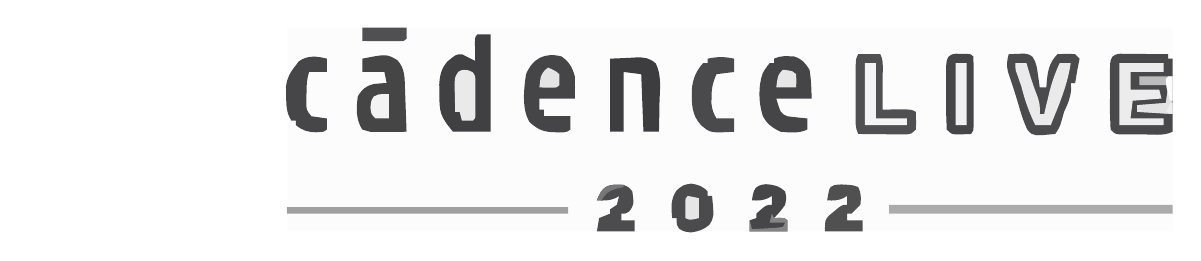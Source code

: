 
\definecolor{cFCFCFC}{RGB}{252,252,252}
\definecolor{c49494B}{RGB}{73,73,75}
\definecolor{c404042}{RGB}{64,64,66}
\definecolor{c4B4B4D}{RGB}{75,75,77}
\definecolor{c505052}{RGB}{80,80,82}
\definecolor{c454546}{RGB}{69,69,70}
\definecolor{c454547}{RGB}{69,69,71}
\definecolor{cABABAC}{RGB}{171,171,172}
\definecolor{c3D3D3F}{RGB}{61,61,63}
\definecolor{c464648}{RGB}{70,70,72}
\definecolor{cA0A0A0}{RGB}{160,160,160}
\definecolor{c4A4A4C}{RGB}{74,74,76}
\definecolor{cECECEC}{RGB}{236,236,236}
\definecolor{cEAEAEA}{RGB}{234,234,234}
\definecolor{c4C4C4E}{RGB}{76,76,78}
\definecolor{c505051}{RGB}{80,80,81}
\definecolor{cF4F4F4}{RGB}{244,244,244}
\definecolor{cF0F0F0}{RGB}{240,240,240}
\definecolor{cBCBCBD}{RGB}{188,188,189}
\definecolor{cF3F3F3}{RGB}{243,243,243}
\definecolor{cE4E4E4}{RGB}{228,228,228}
\definecolor{cE7E7E7}{RGB}{231,231,231}
\definecolor{cE6E6E6}{RGB}{230,230,230}
\definecolor{cE3E3E4}{RGB}{227,227,228}
\definecolor{c848485}{RGB}{132,132,133}
\definecolor{c777778}{RGB}{119,119,120}
\definecolor{cEEEEEE}{RGB}{238,238,238}


\def \globalscale {1.0}
\begin{tikzpicture}[y=0.80pt, x=0.80pt, yscale=-\globalscale, xscale=\globalscale, inner sep=0pt, outer sep=0pt]
\path[shift={(0,0)},fill=cFCFCFC] (0.0,0.0) .. controls (132.0,0.0) and (264.0,0.0) .. (400.0,0.0) .. controls (400.0,30.36) and (400.0,60.72) .. (400.0,92.0) .. controls (268.0,92.0) and (136.0,92.0) .. (0.0,92.0) .. controls (0.0,61.64) and (0.0,31.28) .. (0.0,0.0) -- cycle;



\path[shift={(376.43,11.773)},fill=c49494B] (0.0,0.0) .. controls (1.492,0.016) and (1.492,0.016) .. (3.015,0.032) .. controls (4.63,0.041) and (4.63,0.041) .. (6.277,0.051) .. controls (7.405,0.068) and (8.533,0.085) .. (9.695,0.102) .. controls (11.398,0.116) and (11.398,0.116) .. (13.136,0.129) .. controls (15.948,0.153) and (18.759,0.186) .. (21.57,0.227) .. controls (21.57,0.887) and (21.57,1.547) .. (21.57,2.227) .. controls (22.23,2.227) and (22.89,2.227) .. (23.57,2.227) .. controls (23.57,13.117) and (23.57,24.007) .. (23.57,35.227) .. controls (19.451,37.286) and (14.096,36.412) .. (9.57,36.415) .. controls (8.451,36.427) and (7.332,36.439) .. (6.179,36.452) .. controls (4.578,36.455) and (4.578,36.455) .. (2.945,36.458) .. controls (1.963,36.462) and (0.98,36.466) .. (-0.032,36.47) .. controls (-2.43,36.227) and (-2.43,36.227) .. (-4.43,34.227) .. controls (-4.689,31.094) and (-4.689,31.094) .. (-4.696,27.102) .. controls (-4.698,26.399) and (-4.7,25.697) .. (-4.702,24.973) .. controls (-4.703,23.486) and (-4.699,22.0) .. (-4.691,20.514) .. controls (-4.68,18.236) and (-4.691,15.958) .. (-4.704,13.68) .. controls (-4.702,12.238) and (-4.7,10.795) .. (-4.696,9.352) .. controls (-4.694,8.035) and (-4.691,6.717) .. (-4.689,5.36) .. controls (-4.377,1.581) and (-3.887,0.363) .. (0.0,0.0) -- cycle;



\path[shift={(86.0,3.0)},fill=c404042] (0.0,0.0) .. controls (1.98,0.0) and (3.96,0.0) .. (6.0,0.0) .. controls (6.0,14.52) and (6.0,29.04) .. (6.0,44.0) .. controls (0.39,44.0) and (-5.22,44.0) .. (-11.0,44.0) .. controls (-16.903,36.916) and (-17.144,35.323) .. (-17.188,26.562) .. controls (-17.209,24.615) and (-17.209,24.615) .. (-17.23,22.629) .. controls (-16.966,18.468) and (-16.345,15.591) .. (-13.633,12.383) .. controls (-9.558,8.984) and (-9.558,8.984) .. (-6.875,9.062) .. controls (-4.917,10.042) and (-2.958,11.021) .. (-1.0,12.0) .. controls (-1.012,11.217) and (-1.023,10.435) .. (-1.035,9.629) .. controls (-1.044,8.617) and (-1.053,7.605) .. (-1.062,6.562) .. controls (-1.074,5.553) and (-1.086,4.544) .. (-1.098,3.504) .. controls (-1.0,1.0) and (-1.0,1.0) .. (0.0,0.0) -- cycle;



\path[shift={(326.0,12.0)},fill=c4B4B4D] (0.0,0.0) .. controls (1.437,-0.081) and (2.874,-0.139) .. (4.312,-0.188) .. controls (5.513,-0.24) and (5.513,-0.24) .. (6.738,-0.293) .. controls (9.0,0.0) and (9.0,0.0) .. (10.719,1.125) .. controls (12.5,3.732) and (12.752,6.076) .. (13.188,9.188) .. controls (13.346,10.274) and (13.505,11.361) .. (13.668,12.48) .. controls (13.777,13.312) and (13.887,14.143) .. (14.0,15.0) .. controls (14.99,15.0) and (15.98,15.0) .. (17.0,15.0) .. controls (17.037,14.408) and (17.075,13.817) .. (17.113,13.207) .. controls (17.546,8.003) and (18.132,3.868) .. (22.0,0.0) .. controls (27.736,-0.273) and (27.736,-0.273) .. (30.0,0.0) .. controls (30.66,0.66) and (31.32,1.32) .. (32.0,2.0) .. controls (31.688,4.25) and (31.688,4.25) .. (31.0,7.0) .. controls (30.661,8.999) and (30.326,10.999) .. (30.0,13.0) .. controls (29.34,13.0) and (28.68,13.0) .. (28.0,13.0) .. controls (28.062,13.846) and (28.124,14.691) .. (28.188,15.562) .. controls (27.966,19.629) and (26.684,22.308) .. (25.0,26.0) .. controls (24.474,27.856) and (24.474,27.856) .. (23.938,29.75) .. controls (23.0,33.0) and (23.0,33.0) .. (21.0,36.0) .. controls (18.504,36.469) and (18.504,36.469) .. (15.562,36.5) .. controls (14.11,36.546) and (14.11,36.546) .. (12.629,36.594) .. controls (10.0,36.0) and (10.0,36.0) .. (8.273,33.844) .. controls (6.965,30.921) and (5.958,28.074) .. (5.062,25.0) .. controls (4.025,21.461) and (2.98,17.939) .. (1.82,14.438) .. controls (1.446,13.303) and (1.073,12.169) .. (0.688,11.0) .. controls (0.341,9.969) and (-0.006,8.938) .. (-0.363,7.875) .. controls (-1.037,4.834) and (-0.846,2.968) .. (0.0,0.0) -- cycle;



\path[shift={(258.0,12.0)},fill=c505052] (0.0,0.0) .. controls (3.3,0.0) and (6.6,0.0) .. (10.0,0.0) .. controls (11.279,2.557) and (11.113,4.367) .. (11.098,7.227) .. controls (11.094,8.258) and (11.091,9.289) .. (11.088,10.352) .. controls (11.079,11.432) and (11.071,12.512) .. (11.062,13.625) .. controls (11.058,14.713) and (11.053,15.801) .. (11.049,16.922) .. controls (11.037,19.615) and (11.021,22.307) .. (11.0,25.0) .. controls (12.373,24.983) and (12.373,24.983) .. (13.773,24.965) .. controls (15.556,24.951) and (15.556,24.951) .. (17.375,24.938) .. controls (18.558,24.926) and (19.742,24.914) .. (20.961,24.902) .. controls (24.0,25.0) and (24.0,25.0) .. (26.0,26.0) .. controls (26.195,32.055) and (26.195,32.055) .. (26.0,34.0) .. controls (24.0,36.0) and (24.0,36.0) .. (21.57,36.227) .. controls (20.575,36.217) and (19.58,36.206) .. (18.555,36.195) .. controls (17.478,36.189) and (16.402,36.182) .. (15.293,36.176) .. controls (13.601,36.151) and (13.601,36.151) .. (11.875,36.125) .. controls (10.739,36.116) and (9.604,36.107) .. (8.434,36.098) .. controls (5.622,36.074) and (2.811,36.041) .. (0.0,36.0) .. controls (-1.503,32.994) and (-1.13,30.223) .. (-1.133,26.875) .. controls (-1.134,26.172) and (-1.135,25.47) .. (-1.136,24.746) .. controls (-1.136,23.259) and (-1.135,21.773) .. (-1.13,20.287) .. controls (-1.125,18.009) and (-1.13,15.731) .. (-1.137,13.453) .. controls (-1.136,12.01) and (-1.135,10.568) .. (-1.133,9.125) .. controls (-1.132,7.808) and (-1.131,6.49) .. (-1.129,5.133) .. controls (-1.0,2.0) and (-1.0,2.0) .. (0.0,0.0) -- cycle;



\path[shift={(49.875,14.688)},fill=c454546] (0.0,0.0) .. controls (3.524,3.835) and (3.26,8.23) .. (3.441,13.27) .. controls (3.483,14.381) and (3.525,15.493) .. (3.568,16.639) .. controls (3.608,17.789) and (3.647,18.94) .. (3.688,20.125) .. controls (3.731,21.295) and (3.774,22.465) .. (3.818,23.67) .. controls (3.924,26.551) and (4.026,29.431) .. (4.125,32.312) .. controls (1.167,32.339) and (-1.792,32.359) .. (-4.75,32.375) .. controls (-5.592,32.383) and (-6.434,32.392) .. (-7.301,32.4) .. controls (-8.106,32.404) and (-8.912,32.407) .. (-9.742,32.41) .. controls (-10.858,32.418) and (-10.858,32.418) .. (-11.996,32.426) .. controls (-13.875,32.312) and (-13.875,32.312) .. (-15.875,31.312) .. controls (-18.814,26.7) and (-18.617,21.584) .. (-17.875,16.312) .. controls (-15.822,13.105) and (-14.495,11.705) .. (-10.762,10.801) .. controls (-8.811,10.534) and (-6.841,10.412) .. (-4.875,10.312) .. controls (-5.205,8.662) and (-5.535,7.013) .. (-5.875,5.312) .. controls (-9.175,5.312) and (-12.475,5.312) .. (-15.875,5.312) .. controls (-15.875,3.333) and (-15.875,1.353) .. (-15.875,-0.688) .. controls (-4.84,-2.841) and (-4.84,-2.841) .. (0.0,0.0) -- cycle;



\path[shift={(229.0,13.0)},fill=c454547] (0.0,0.0) .. controls (3.815,1.272) and (4.824,2.648) .. (7.0,6.0) .. controls (7.797,10.355) and (7.821,14.557) .. (8.0,19.0) .. controls (2.72,19.0) and (-2.56,19.0) .. (-8.0,19.0) .. controls (-5.989,25.775) and (-5.989,25.775) .. (-3.0,27.0) .. controls (-1.463,27.225) and (0.08,27.408) .. (1.625,27.562) .. controls (2.442,27.646) and (3.26,27.73) .. (4.102,27.816) .. controls (5.041,27.907) and (5.041,27.907) .. (6.0,28.0) .. controls (6.0,29.65) and (6.0,31.3) .. (6.0,33.0) .. controls (2.319,34.841) and (-1.973,34.368) .. (-6.0,34.0) .. controls (-9.694,32.307) and (-12.252,30.491) .. (-14.102,26.805) .. controls (-15.996,20.891) and (-16.238,13.402) .. (-14.102,7.531) .. controls (-13.0,5.625) and (-13.0,5.625) .. (-11.0,3.0) .. controls (-10.34,3.0) and (-9.68,3.0) .. (-9.0,3.0) .. controls (-9.0,2.34) and (-9.0,1.68) .. (-9.0,1.0) .. controls (-6.01,-0.495) and (-3.3,-0.116) .. (0.0,0.0) -- cycle;



\path[shift={(124.0,13.0)},fill=c454547] (0.0,0.0) .. controls (3.426,2.372) and (4.957,5.0) .. (6.0,9.0) .. controls (6.154,12.353) and (6.09,15.639) .. (6.0,19.0) .. controls (0.72,19.0) and (-4.56,19.0) .. (-10.0,19.0) .. controls (-10.0,20.65) and (-10.0,22.3) .. (-10.0,24.0) .. controls (-9.34,24.0) and (-8.68,24.0) .. (-8.0,24.0) .. controls (-8.0,24.99) and (-8.0,25.98) .. (-8.0,27.0) .. controls (-4.04,27.0) and (-0.08,27.0) .. (4.0,27.0) .. controls (4.0,28.98) and (4.0,30.96) .. (4.0,33.0) .. controls (2.285,34.715) and (0.087,34.212) .. (-2.25,34.25) .. controls (-7.75,34.193) and (-10.607,33.31) .. (-14.586,29.469) .. controls (-17.989,23.527) and (-17.029,14.592) .. (-16.0,8.0) .. controls (-13.037,0.847) and (-7.517,-1.967) .. (0.0,0.0) -- cycle;



\path[shift={(272.0,80.0)},fill=cABABAC] (0.0,0.0) .. controls (42.24,0.0) and (84.48,0.0) .. (128.0,0.0) .. controls (128.0,1.32) and (128.0,2.64) .. (128.0,4.0) .. controls (85.76,4.0) and (43.52,4.0) .. (0.0,4.0) .. controls (0.0,2.68) and (0.0,1.36) .. (0.0,0.0) -- cycle;



\path[shift={(146.0,14.0)},fill=c3D3D3F] (0.0,0.0) .. controls (2.888,-0.124) and (5.775,-0.247) .. (8.75,-0.375) .. controls (9.653,-0.43) and (10.557,-0.484) .. (11.487,-0.54) .. controls (15.529,-0.625) and (17.395,-0.509) .. (20.562,2.156) .. controls (23.313,7.47) and (22.407,14.085) .. (22.25,19.875) .. controls (22.232,21.136) and (22.214,22.396) .. (22.195,23.695) .. controls (22.148,26.798) and (22.083,29.898) .. (22.0,33.0) .. controls (19.69,33.0) and (17.38,33.0) .. (15.0,33.0) .. controls (14.67,24.42) and (14.34,15.84) .. (14.0,7.0) .. controls (11.36,6.67) and (8.72,6.34) .. (6.0,6.0) .. controls (6.0,14.91) and (6.0,23.82) .. (6.0,33.0) .. controls (4.02,33.0) and (2.04,33.0) .. (0.0,33.0) .. controls (0.0,22.11) and (0.0,11.22) .. (0.0,0.0) -- cycle;



\path[shift={(302.129,11.77)},fill=c464648] (0.0,0.0) .. controls (0.803,0.014) and (1.606,0.028) .. (2.434,0.043) .. controls (3.642,0.053) and (3.642,0.053) .. (4.875,0.062) .. controls (6.871,0.231) and (6.871,0.231) .. (7.871,1.23) .. controls (7.972,3.74) and (8.011,6.221) .. (8.004,8.73) .. controls (8.005,9.481) and (8.006,10.232) .. (8.007,11.006) .. controls (8.008,12.596) and (8.006,14.187) .. (8.002,15.777) .. controls (7.996,18.22) and (8.001,20.663) .. (8.008,23.105) .. controls (8.007,24.647) and (8.006,26.189) .. (8.004,27.73) .. controls (8.006,28.466) and (8.008,29.201) .. (8.01,29.959) .. controls (7.986,35.115) and (7.986,35.115) .. (6.871,36.23) .. controls (4.875,36.398) and (4.875,36.398) .. (2.434,36.418) .. controls (1.631,36.432) and (0.827,36.446) .. (0.0,36.461) .. controls (-2.129,36.23) and (-2.129,36.23) .. (-4.129,34.23) .. controls (-4.388,31.098) and (-4.388,31.098) .. (-4.394,27.105) .. controls (-4.396,26.403) and (-4.398,25.7) .. (-4.4,24.976) .. controls (-4.402,23.49) and (-4.398,22.004) .. (-4.39,20.518) .. controls (-4.379,18.239) and (-4.389,15.962) .. (-4.402,13.684) .. controls (-4.401,12.241) and (-4.399,10.798) .. (-4.394,9.355) .. controls (-4.392,8.038) and (-4.39,6.721) .. (-4.388,5.363) .. controls (-4.095,1.822) and (-3.707,0.401) .. (0.0,0.0) -- cycle;



\path[shift={(0,81.0)},fill=cA0A0A0] (0.0,0.0) .. controls (41.91,0.0) and (83.82,0.0) .. (127.0,0.0) .. controls (127.0,0.99) and (127.0,1.98) .. (127.0,3.0) .. controls (85.09,3.0) and (43.18,3.0) .. (0.0,3.0) .. controls (0.0,2.01) and (0.0,1.02) .. (0.0,0.0) -- cycle;



\path[shift={(202.0,14.0)},fill=c4A4A4C] (0.0,0.0) .. controls (0.0,1.98) and (0.0,3.96) .. (0.0,6.0) .. controls (-2.64,6.33) and (-5.28,6.66) .. (-8.0,7.0) .. controls (-9.675,10.661) and (-10.272,13.542) .. (-10.25,17.562) .. controls (-10.255,18.492) and (-10.26,19.421) .. (-10.266,20.379) .. controls (-9.994,23.055) and (-9.361,24.704) .. (-8.0,27.0) .. controls (-5.36,27.0) and (-2.72,27.0) .. (0.0,27.0) .. controls (0.0,28.98) and (0.0,30.96) .. (0.0,33.0) .. controls (-10.797,33.566) and (-10.797,33.566) .. (-15.0,30.0) .. controls (-19.29,25.403) and (-19.236,20.214) .. (-19.156,14.211) .. controls (-18.818,9.422) and (-17.256,5.527) .. (-14.0,2.0) .. controls (-13.34,2.0) and (-12.68,2.0) .. (-12.0,2.0) .. controls (-12.0,1.34) and (-12.0,0.68) .. (-12.0,0.0) .. controls (-7.667,-0.928) and (-4.333,-0.928) .. (0.0,0.0) -- cycle;



\path[shift={(18.0,14.0)},fill=c464648] (0.0,0.0) .. controls (0.0,1.98) and (0.0,3.96) .. (0.0,6.0) .. controls (-2.64,6.0) and (-5.28,6.0) .. (-8.0,6.0) .. controls (-9.164,9.491) and (-9.168,12.323) .. (-9.188,16.0) .. controls (-9.209,17.856) and (-9.209,17.856) .. (-9.23,19.75) .. controls (-9.259,23.148) and (-9.259,23.148) .. (-7.0,26.0) .. controls (-3.432,26.736) and (-3.432,26.736) .. (0.0,27.0) .. controls (0.043,28.666) and (0.041,30.334) .. (0.0,32.0) .. controls (-1.0,33.0) and (-1.0,33.0) .. (-4.75,33.25) .. controls (-8.58,33.209) and (-10.961,32.469) .. (-14.0,30.0) .. controls (-14.0,29.34) and (-14.0,28.68) .. (-14.0,28.0) .. controls (-14.66,28.0) and (-15.32,28.0) .. (-16.0,28.0) .. controls (-18.353,24.291) and (-18.332,20.95) .. (-18.375,16.625) .. controls (-18.403,15.338) and (-18.432,14.052) .. (-18.461,12.727) .. controls (-17.932,8.449) and (-16.629,6.361) .. (-14.0,3.0) .. controls (-13.319,2.103) and (-13.319,2.103) .. (-12.625,1.188) .. controls (-8.774,-1.627) and (-4.393,-1.163) .. (0.0,0.0) -- cycle;



\path[shift={(182.562,70.438)},fill=c4B4B4D] (0.0,0.0) .. controls (3.46,0.566) and (5.03,1.058) .. (7.438,3.562) .. controls (7.438,4.223) and (7.438,4.883) .. (7.438,5.562) .. controls (8.098,5.562) and (8.758,5.562) .. (9.438,5.562) .. controls (10.334,15.045) and (10.334,15.045) .. (8.348,18.406) .. controls (5.626,20.89) and (3.357,21.573) .. (-0.25,22.062) .. controls (-3.562,21.562) and (-3.562,21.562) .. (-5.5,20.25) .. controls (-6.562,18.562) and (-6.562,18.562) .. (-6.562,15.562) .. controls (-7.223,15.562) and (-7.883,15.562) .. (-8.562,15.562) .. controls (-9.027,10.92) and (-9.364,6.903) .. (-6.5,3.0) .. controls (-3.562,0.562) and (-3.562,0.562) .. (0.0,0.0) -- cycle;



\path[shift={(376.0,16.0)},fill=cECECEC] (0.0,0.0) .. controls (6.6,0.0) and (13.2,0.0) .. (20.0,0.0) .. controls (20.0,1.32) and (20.0,2.64) .. (20.0,4.0) .. controls (15.05,4.0) and (10.1,4.0) .. (5.0,4.0) .. controls (5.0,6.64) and (5.0,9.28) .. (5.0,12.0) .. controls (9.29,12.0) and (13.58,12.0) .. (18.0,12.0) .. controls (18.33,13.32) and (18.66,14.64) .. (19.0,16.0) .. controls (12.565,16.495) and (12.565,16.495) .. (6.0,17.0) .. controls (5.67,19.64) and (5.34,22.28) .. (5.0,25.0) .. controls (9.95,25.0) and (14.9,25.0) .. (20.0,25.0) .. controls (20.0,25.99) and (20.0,26.98) .. (20.0,28.0) .. controls (13.4,28.0) and (6.8,28.0) .. (0.0,28.0) .. controls (0.0,18.76) and (0.0,9.52) .. (0.0,0.0) -- cycle;



\path[shift={(329.0,16.0)},fill=cEAEAEA] (0.0,0.0) .. controls (1.65,0.0) and (3.3,0.0) .. (5.0,0.0) .. controls (5.182,0.629) and (5.364,1.258) .. (5.551,1.906) .. controls (6.786,6.112) and (8.053,10.242) .. (9.688,14.312) .. controls (10.845,17.564) and (11.317,19.615) .. (11.0,23.0) .. controls (11.66,23.0) and (12.32,23.0) .. (13.0,23.0) .. controls (13.254,21.926) and (13.508,20.852) .. (13.77,19.746) .. controls (14.117,18.31) and (14.464,16.874) .. (14.812,15.438) .. controls (14.978,14.733) and (15.144,14.029) .. (15.315,13.303) .. controls (16.459,8.616) and (17.988,4.387) .. (20.0,0.0) .. controls (21.65,0.0) and (23.3,0.0) .. (25.0,0.0) .. controls (23.77,8.134) and (21.105,15.408) .. (18.0,23.0) .. controls (17.333,24.666) and (16.666,26.333) .. (16.0,28.0) .. controls (13.69,28.0) and (11.38,28.0) .. (9.0,28.0) .. controls (6.234,22.313) and (4.237,16.717) .. (2.711,10.578) .. controls (2.043,7.954) and (2.043,7.954) .. (0.914,5.359) .. controls (0.0,3.0) and (0.0,3.0) .. (0.0,0.0) -- cycle;



\path[shift={(216.312,70.688)},fill=c464648] (0.0,0.0) .. controls (3.901,0.331) and (5.793,0.681) .. (8.688,3.312) .. controls (9.312,6.125) and (9.312,6.125) .. (8.688,9.312) .. controls (7.198,11.577) and (5.572,13.334) .. (3.688,15.312) .. controls (4.492,15.292) and (5.296,15.271) .. (6.125,15.25) .. controls (8.688,15.312) and (8.688,15.312) .. (9.688,16.312) .. controls (9.688,17.962) and (9.688,19.613) .. (9.688,21.312) .. controls (4.077,21.312) and (-1.532,21.312) .. (-7.312,21.312) .. controls (-7.312,19.663) and (-7.312,18.012) .. (-7.312,16.312) .. controls (-6.322,15.982) and (-5.332,15.652) .. (-4.312,15.312) .. controls (-4.312,14.652) and (-4.312,13.992) .. (-4.312,13.312) .. controls (0.158,9.312) and (0.158,9.312) .. (2.688,9.312) .. controls (2.688,7.992) and (2.688,6.673) .. (2.688,5.312) .. controls (2.131,5.643) and (1.574,5.973) .. (1.0,6.312) .. controls (-1.615,7.444) and (-3.493,7.469) .. (-6.312,7.312) .. controls (-5.563,2.565) and (-5.216,0.492) .. (0.0,0.0) -- cycle;



\path[shift={(152.0,71.0)},fill=c4C4C4E] (0.0,0.0) .. controls (2.438,1.062) and (2.438,1.062) .. (4.0,3.0) .. controls (4.744,8.952) and (4.744,8.952) .. (2.625,11.938) .. controls (1.0,13.0) and (1.0,13.0) .. (-1.0,13.0) .. controls (-1.0,13.99) and (-1.0,14.98) .. (-1.0,16.0) .. controls (0.98,16.0) and (2.96,16.0) .. (5.0,16.0) .. controls (5.0,17.65) and (5.0,19.3) .. (5.0,21.0) .. controls (-0.61,21.0) and (-6.22,21.0) .. (-12.0,21.0) .. controls (-11.67,19.02) and (-11.34,17.04) .. (-11.0,15.0) .. controls (-8.438,13.625) and (-8.438,13.625) .. (-6.0,13.0) .. controls (-6.0,12.34) and (-6.0,11.68) .. (-6.0,11.0) .. controls (-5.01,10.34) and (-4.02,9.68) .. (-3.0,9.0) .. controls (-2.276,6.941) and (-2.276,6.941) .. (-2.0,5.0) .. controls (-2.536,5.33) and (-3.072,5.66) .. (-3.625,6.0) .. controls (-6.539,7.227) and (-8.869,7.142) .. (-12.0,7.0) .. controls (-9.748,0.418) and (-6.82,-0.598) .. (0.0,0.0) -- cycle;



\path[shift={(250.375,70.812)},fill=c505051] (0.0,0.0) .. controls (5.242,0.271) and (5.242,0.271) .. (7.625,1.188) .. controls (9.045,4.028) and (8.94,6.042) .. (8.625,9.188) .. controls (6.75,11.562) and (6.75,11.562) .. (4.625,13.188) .. controls (3.965,13.188) and (3.305,13.188) .. (2.625,13.188) .. controls (2.625,14.178) and (2.625,15.168) .. (2.625,16.188) .. controls (4.935,16.188) and (7.245,16.188) .. (9.625,16.188) .. controls (9.625,17.837) and (9.625,19.488) .. (9.625,21.188) .. controls (4.015,21.188) and (-1.595,21.188) .. (-7.375,21.188) .. controls (-7.375,16.188) and (-7.375,16.188) .. (-5.695,14.168) .. controls (-4.971,13.576) and (-4.246,12.985) .. (-3.5,12.375) .. controls (-2.421,11.468) and (-2.421,11.468) .. (-1.32,10.543) .. controls (0.625,9.188) and (0.625,9.188) .. (2.625,9.188) .. controls (2.625,7.867) and (2.625,6.548) .. (2.625,5.188) .. controls (2.068,5.518) and (1.511,5.848) .. (0.938,6.188) .. controls (-1.678,7.319) and (-3.556,7.344) .. (-6.375,7.188) .. controls (-5.287,0.294) and (-5.287,0.294) .. (0.0,0.0) -- cycle;



\path[shift={(81.625,19.188)},fill=cEAEAEA] (0.0,0.0) .. controls (2.375,0.812) and (2.375,0.812) .. (3.375,2.812) .. controls (3.47,4.249) and (3.506,5.689) .. (3.508,7.129) .. controls (3.51,8.398) and (3.51,8.398) .. (3.512,9.693) .. controls (3.508,10.578) and (3.504,11.463) .. (3.5,12.375) .. controls (3.504,13.264) and (3.508,14.153) .. (3.512,15.068) .. controls (3.51,15.913) and (3.509,16.758) .. (3.508,17.629) .. controls (3.507,18.407) and (3.506,19.185) .. (3.504,19.987) .. controls (3.375,21.812) and (3.375,21.812) .. (2.375,22.812) .. controls (0.709,22.853) and (-0.959,22.855) .. (-2.625,22.812) .. controls (-2.955,21.492) and (-3.285,20.172) .. (-3.625,18.812) .. controls (-4.285,18.812) and (-4.945,18.812) .. (-5.625,18.812) .. controls (-5.706,16.208) and (-5.766,13.605) .. (-5.812,11.0) .. controls (-5.85,9.893) and (-5.85,9.893) .. (-5.889,8.764) .. controls (-5.963,3.319) and (-5.963,3.319) .. (-4.277,0.789) .. controls (-2.625,-0.188) and (-2.625,-0.188) .. (0.0,0.0) -- cycle;



\path[shift={(261.0,16.0)},fill=cF4F4F4] (0.0,0.0) .. controls (1.65,0.0) and (3.3,0.0) .. (5.0,0.0) .. controls (5.0,8.25) and (5.0,16.5) .. (5.0,25.0) .. controls (9.62,25.0) and (14.24,25.0) .. (19.0,25.0) .. controls (19.0,25.99) and (19.0,26.98) .. (19.0,28.0) .. controls (12.73,28.0) and (6.46,28.0) .. (0.0,28.0) .. controls (0.0,18.76) and (0.0,9.52) .. (0.0,0.0) -- cycle;



\path[shift={(302.0,16.0)},fill=cF0F0F0] (0.0,0.0) .. controls (1.65,0.0) and (3.3,0.0) .. (5.0,0.0) .. controls (5.0,9.24) and (5.0,18.48) .. (5.0,28.0) .. controls (3.35,28.0) and (1.7,28.0) .. (0.0,28.0) .. controls (0.0,18.76) and (0.0,9.52) .. (0.0,0.0) -- cycle;



\path[shift={(385.0,22.0)},fill=cBCBCBD] (0.0,0.0) .. controls (4.95,0.0) and (9.9,0.0) .. (15.0,0.0) .. controls (15.0,5.61) and (15.0,11.22) .. (15.0,17.0) .. controls (9.72,16.67) and (4.44,16.34) .. (-1.0,16.0) .. controls (-1.0,15.01) and (-1.0,14.02) .. (-1.0,13.0) .. controls (5.435,12.505) and (5.435,12.505) .. (12.0,12.0) .. controls (12.33,9.36) and (12.66,6.72) .. (13.0,4.0) .. controls (8.71,4.0) and (4.42,4.0) .. (0.0,4.0) .. controls (0.0,2.68) and (0.0,1.36) .. (0.0,0.0) -- cycle;



\path[shift={(34.0,0)},fill=c505052] (0.0,0.0) .. controls (6.6,0.0) and (13.2,0.0) .. (20.0,0.0) .. controls (20.0,1.65) and (20.0,3.3) .. (20.0,5.0) .. controls (19.0,6.0) and (19.0,6.0) .. (17.142,6.114) .. controls (16.352,6.108) and (15.561,6.103) .. (14.746,6.098) .. controls (13.892,6.094) and (13.038,6.091) .. (12.158,6.088) .. controls (11.26,6.08) and (10.363,6.071) .. (9.438,6.062) .. controls (8.536,6.058) and (7.634,6.053) .. (6.705,6.049) .. controls (4.47,6.037) and (2.235,6.021) .. (0.0,6.0) .. controls (0.0,4.02) and (0.0,2.04) .. (0.0,0.0) -- cycle;



\path[shift={(46.0,30.0)},fill=cF3F3F3] (0.0,0.0) .. controls (0.0,3.63) and (0.0,7.26) .. (0.0,11.0) .. controls (-2.875,11.125) and (-2.875,11.125) .. (-6.0,11.0) .. controls (-8.0,9.0) and (-8.0,9.0) .. (-8.312,6.062) .. controls (-8.0,3.0) and (-8.0,3.0) .. (-6.812,1.125) .. controls (-5.0,0.0) and (-5.0,0.0) .. (0.0,0.0) -- cycle;



\path[shift={(118.0,18.0)},fill=cE4E4E4] (0.0,0.0) .. controls (3.875,1.875) and (3.875,1.875) .. (5.0,3.0) .. controls (5.125,5.5) and (5.125,5.5) .. (5.0,8.0) .. controls (4.0,9.0) and (4.0,9.0) .. (2.152,9.098) .. controls (0.102,9.065) and (-1.949,9.033) .. (-4.0,9.0) .. controls (-3.385,3.462) and (-3.385,3.462) .. (-1.438,1.125) .. controls (-0.963,0.754) and (-0.489,0.383) .. (0.0,0.0) -- cycle;



\path[shift={(224.0,19.0)},fill=cE7E7E7] (0.0,0.0) .. controls (4.556,0.556) and (4.556,0.556) .. (6.0,2.0) .. controls (6.041,4.0) and (6.043,6.0) .. (6.0,8.0) .. controls (3.03,8.0) and (0.06,8.0) .. (-3.0,8.0) .. controls (-2.25,2.25) and (-2.25,2.25) .. (0.0,0.0) -- cycle;



\path[shift={(181.0,76.0)},fill=cE6E6E6] (0.0,0.0) .. controls (1.675,0.286) and (3.344,0.618) .. (5.0,1.0) .. controls (5.0,3.97) and (5.0,6.94) .. (5.0,10.0) .. controls (1.0,11.0) and (1.0,11.0) .. (-1.0,10.0) .. controls (-1.027,8.521) and (-1.046,7.042) .. (-1.062,5.562) .. controls (-1.074,4.739) and (-1.086,3.915) .. (-1.098,3.066) .. controls (-1.0,1.0) and (-1.0,1.0) .. (0.0,0.0) -- cycle;



\path[shift={(398.0,27.0)},fill=cE3E3E4] (0.0,0.0) .. controls (0.33,0.0) and (0.66,0.0) .. (1.0,0.0) .. controls (1.33,3.96) and (1.66,7.92) .. (2.0,12.0) .. controls (-3.28,11.67) and (-8.56,11.34) .. (-14.0,11.0) .. controls (-14.0,10.01) and (-14.0,9.02) .. (-14.0,8.0) .. controls (-7.565,7.505) and (-7.565,7.505) .. (-1.0,7.0) .. controls (-0.67,4.69) and (-0.34,2.38) .. (0.0,0.0) -- cycle;



\path[shift={(219.0,84.0)},fill=c848485] (0.0,0.0) .. controls (0.33,0.66) and (0.66,1.32) .. (1.0,2.0) .. controls (1.804,1.979) and (2.609,1.959) .. (3.438,1.938) .. controls (6.0,2.0) and (6.0,2.0) .. (7.0,3.0) .. controls (7.0,4.65) and (7.0,6.3) .. (7.0,8.0) .. controls (1.39,8.0) and (-4.22,8.0) .. (-10.0,8.0) .. controls (-10.0,6.35) and (-10.0,4.7) .. (-10.0,3.0) .. controls (-9.67,4.32) and (-9.34,5.64) .. (-9.0,7.0) .. controls (-6.687,6.887) and (-4.375,6.759) .. (-2.062,6.625) .. controls (-0.775,6.555) and (0.513,6.486) .. (1.84,6.414) .. controls (2.883,6.277) and (3.925,6.141) .. (5.0,6.0) .. controls (5.33,5.34) and (5.66,4.68) .. (6.0,4.0) .. controls (3.69,4.0) and (1.38,4.0) .. (-1.0,4.0) .. controls (-0.67,2.68) and (-0.34,1.36) .. (0.0,0.0) -- cycle;



\path[shift={(152.0,71.0)},fill=c777778] (0.0,0.0) .. controls (0.0,0.33) and (0.0,0.66) .. (0.0,1.0) .. controls (-1.64,1.371) and (-1.64,1.371) .. (-3.312,1.75) .. controls (-7.153,3.052) and (-7.925,3.724) .. (-10.0,7.0) .. controls (-10.66,7.0) and (-11.32,7.0) .. (-12.0,7.0) .. controls (-9.697,0.267) and (-6.859,-0.259) .. (0.0,0.0) -- cycle;



\path[shift={(398.0,22.0)},fill=cFCFCFC] (0.0,0.0) .. controls (0.66,0.0) and (1.32,0.0) .. (2.0,0.0) .. controls (2.0,3.63) and (2.0,7.26) .. (2.0,11.0) .. controls (1.67,11.0) and (1.34,11.0) .. (1.0,11.0) .. controls (-1.0,4.375) and (-1.0,4.375) .. (-1.0,1.0) .. controls (-0.67,0.67) and (-0.34,0.34) .. (0.0,0.0) -- cycle;



\path[shift={(399.0,34.0)},fill=cEEEEEE] (0.0,0.0) .. controls (0.33,0.0) and (0.66,0.0) .. (1.0,0.0) .. controls (1.0,1.65) and (1.0,3.3) .. (1.0,5.0) .. controls (0.01,4.67) and (-0.98,4.34) .. (-2.0,4.0) .. controls (-1.34,2.68) and (-0.68,1.36) .. (0.0,0.0) -- cycle;




\end{tikzpicture}
